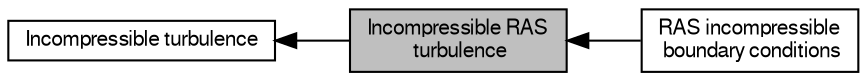 digraph "Incompressible RAS turbulence"
{
  bgcolor="transparent";
  edge [fontname="FreeSans",fontsize="10",labelfontname="FreeSans",labelfontsize="10"];
  node [fontname="FreeSans",fontsize="10",shape=record];
  rankdir=LR;
  Node1 [label="Incompressible turbulence",height=0.2,width=0.4,color="black",URL="$a21121.html"];
  Node0 [label="Incompressible RAS\l turbulence",height=0.2,width=0.4,color="black", fillcolor="grey75", style="filled", fontcolor="black"];
  Node2 [label="RAS incompressible\l boundary conditions",height=0.2,width=0.4,color="black",URL="$a21118.html"];
  Node1->Node0 [shape=plaintext, dir="back", style="solid"];
  Node0->Node2 [shape=plaintext, dir="back", style="solid"];
}
